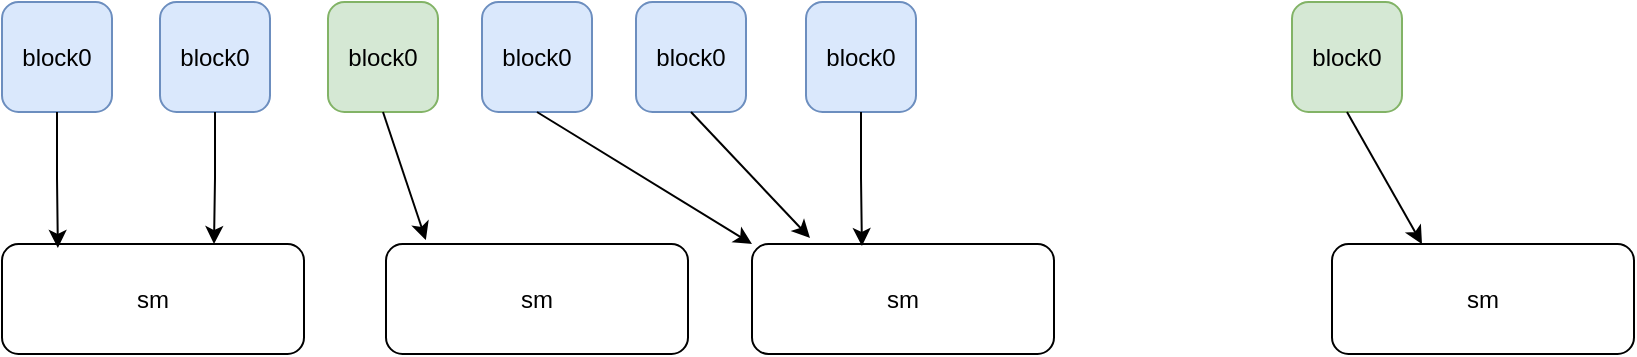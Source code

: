 <mxfile version="24.7.8">
  <diagram name="第 1 页" id="4ccPxv3fO4iCMRWOCSq1">
    <mxGraphModel dx="928" dy="625" grid="0" gridSize="10" guides="1" tooltips="1" connect="1" arrows="1" fold="1" page="0" pageScale="1" pageWidth="827" pageHeight="1169" math="0" shadow="0">
      <root>
        <mxCell id="0" />
        <mxCell id="1" parent="0" />
        <mxCell id="QZuKJVNfVAWlTRLgRaYV-1" value="block0" style="rounded=1;whiteSpace=wrap;html=1;fillColor=#dae8fc;strokeColor=#6c8ebf;" vertex="1" parent="1">
          <mxGeometry x="99" y="176" width="55" height="55" as="geometry" />
        </mxCell>
        <mxCell id="QZuKJVNfVAWlTRLgRaYV-2" value="block0" style="rounded=1;whiteSpace=wrap;html=1;fillColor=#dae8fc;strokeColor=#6c8ebf;" vertex="1" parent="1">
          <mxGeometry x="178" y="176" width="55" height="55" as="geometry" />
        </mxCell>
        <mxCell id="QZuKJVNfVAWlTRLgRaYV-3" value="block0" style="rounded=1;whiteSpace=wrap;html=1;fillColor=#d5e8d4;strokeColor=#82b366;" vertex="1" parent="1">
          <mxGeometry x="262" y="176" width="55" height="55" as="geometry" />
        </mxCell>
        <mxCell id="QZuKJVNfVAWlTRLgRaYV-4" value="block0" style="rounded=1;whiteSpace=wrap;html=1;fillColor=#dae8fc;strokeColor=#6c8ebf;" vertex="1" parent="1">
          <mxGeometry x="339" y="176" width="55" height="55" as="geometry" />
        </mxCell>
        <mxCell id="QZuKJVNfVAWlTRLgRaYV-5" value="block0" style="rounded=1;whiteSpace=wrap;html=1;fillColor=#dae8fc;strokeColor=#6c8ebf;" vertex="1" parent="1">
          <mxGeometry x="416" y="176" width="55" height="55" as="geometry" />
        </mxCell>
        <mxCell id="QZuKJVNfVAWlTRLgRaYV-6" value="block0" style="rounded=1;whiteSpace=wrap;html=1;fillColor=#dae8fc;strokeColor=#6c8ebf;" vertex="1" parent="1">
          <mxGeometry x="501" y="176" width="55" height="55" as="geometry" />
        </mxCell>
        <mxCell id="QZuKJVNfVAWlTRLgRaYV-7" value="block0" style="rounded=1;whiteSpace=wrap;html=1;fillColor=#d5e8d4;strokeColor=#82b366;" vertex="1" parent="1">
          <mxGeometry x="744" y="176" width="55" height="55" as="geometry" />
        </mxCell>
        <mxCell id="QZuKJVNfVAWlTRLgRaYV-8" value="sm" style="rounded=1;whiteSpace=wrap;html=1;" vertex="1" parent="1">
          <mxGeometry x="99" y="297" width="151" height="55" as="geometry" />
        </mxCell>
        <mxCell id="QZuKJVNfVAWlTRLgRaYV-15" value="sm" style="rounded=1;whiteSpace=wrap;html=1;" vertex="1" parent="1">
          <mxGeometry x="291" y="297" width="151" height="55" as="geometry" />
        </mxCell>
        <mxCell id="QZuKJVNfVAWlTRLgRaYV-16" value="sm" style="rounded=1;whiteSpace=wrap;html=1;" vertex="1" parent="1">
          <mxGeometry x="474" y="297" width="151" height="55" as="geometry" />
        </mxCell>
        <mxCell id="QZuKJVNfVAWlTRLgRaYV-17" value="sm" style="rounded=1;whiteSpace=wrap;html=1;" vertex="1" parent="1">
          <mxGeometry x="764" y="297" width="151" height="55" as="geometry" />
        </mxCell>
        <mxCell id="QZuKJVNfVAWlTRLgRaYV-30" style="edgeStyle=orthogonalEdgeStyle;rounded=0;orthogonalLoop=1;jettySize=auto;html=1;exitX=0.5;exitY=1;exitDx=0;exitDy=0;entryX=0.185;entryY=0.036;entryDx=0;entryDy=0;entryPerimeter=0;" edge="1" parent="1" source="QZuKJVNfVAWlTRLgRaYV-1" target="QZuKJVNfVAWlTRLgRaYV-8">
          <mxGeometry relative="1" as="geometry">
            <mxPoint x="127" y="293" as="targetPoint" />
          </mxGeometry>
        </mxCell>
        <mxCell id="QZuKJVNfVAWlTRLgRaYV-33" style="edgeStyle=orthogonalEdgeStyle;rounded=0;orthogonalLoop=1;jettySize=auto;html=1;exitX=0.5;exitY=1;exitDx=0;exitDy=0;entryX=0.702;entryY=0;entryDx=0;entryDy=0;entryPerimeter=0;" edge="1" parent="1" source="QZuKJVNfVAWlTRLgRaYV-2" target="QZuKJVNfVAWlTRLgRaYV-8">
          <mxGeometry relative="1" as="geometry">
            <mxPoint x="205" y="290" as="targetPoint" />
          </mxGeometry>
        </mxCell>
        <mxCell id="QZuKJVNfVAWlTRLgRaYV-34" style="rounded=0;orthogonalLoop=1;jettySize=auto;html=1;exitX=0.5;exitY=1;exitDx=0;exitDy=0;entryX=0.132;entryY=-0.036;entryDx=0;entryDy=0;entryPerimeter=0;" edge="1" parent="1" source="QZuKJVNfVAWlTRLgRaYV-3" target="QZuKJVNfVAWlTRLgRaYV-15">
          <mxGeometry relative="1" as="geometry" />
        </mxCell>
        <mxCell id="QZuKJVNfVAWlTRLgRaYV-35" style="rounded=0;orthogonalLoop=1;jettySize=auto;html=1;exitX=0.5;exitY=1;exitDx=0;exitDy=0;entryX=0;entryY=0;entryDx=0;entryDy=0;" edge="1" parent="1" source="QZuKJVNfVAWlTRLgRaYV-4" target="QZuKJVNfVAWlTRLgRaYV-16">
          <mxGeometry relative="1" as="geometry" />
        </mxCell>
        <mxCell id="QZuKJVNfVAWlTRLgRaYV-36" style="rounded=0;orthogonalLoop=1;jettySize=auto;html=1;exitX=0.5;exitY=1;exitDx=0;exitDy=0;" edge="1" parent="1" source="QZuKJVNfVAWlTRLgRaYV-5">
          <mxGeometry relative="1" as="geometry">
            <mxPoint x="503" y="294" as="targetPoint" />
          </mxGeometry>
        </mxCell>
        <mxCell id="QZuKJVNfVAWlTRLgRaYV-37" style="edgeStyle=orthogonalEdgeStyle;rounded=0;orthogonalLoop=1;jettySize=auto;html=1;exitX=0.5;exitY=1;exitDx=0;exitDy=0;entryX=0.364;entryY=0.018;entryDx=0;entryDy=0;entryPerimeter=0;" edge="1" parent="1" source="QZuKJVNfVAWlTRLgRaYV-6" target="QZuKJVNfVAWlTRLgRaYV-16">
          <mxGeometry relative="1" as="geometry" />
        </mxCell>
        <mxCell id="QZuKJVNfVAWlTRLgRaYV-38" style="rounded=0;orthogonalLoop=1;jettySize=auto;html=1;exitX=0.5;exitY=1;exitDx=0;exitDy=0;entryX=0.298;entryY=0;entryDx=0;entryDy=0;entryPerimeter=0;" edge="1" parent="1" source="QZuKJVNfVAWlTRLgRaYV-7" target="QZuKJVNfVAWlTRLgRaYV-17">
          <mxGeometry relative="1" as="geometry" />
        </mxCell>
      </root>
    </mxGraphModel>
  </diagram>
</mxfile>
